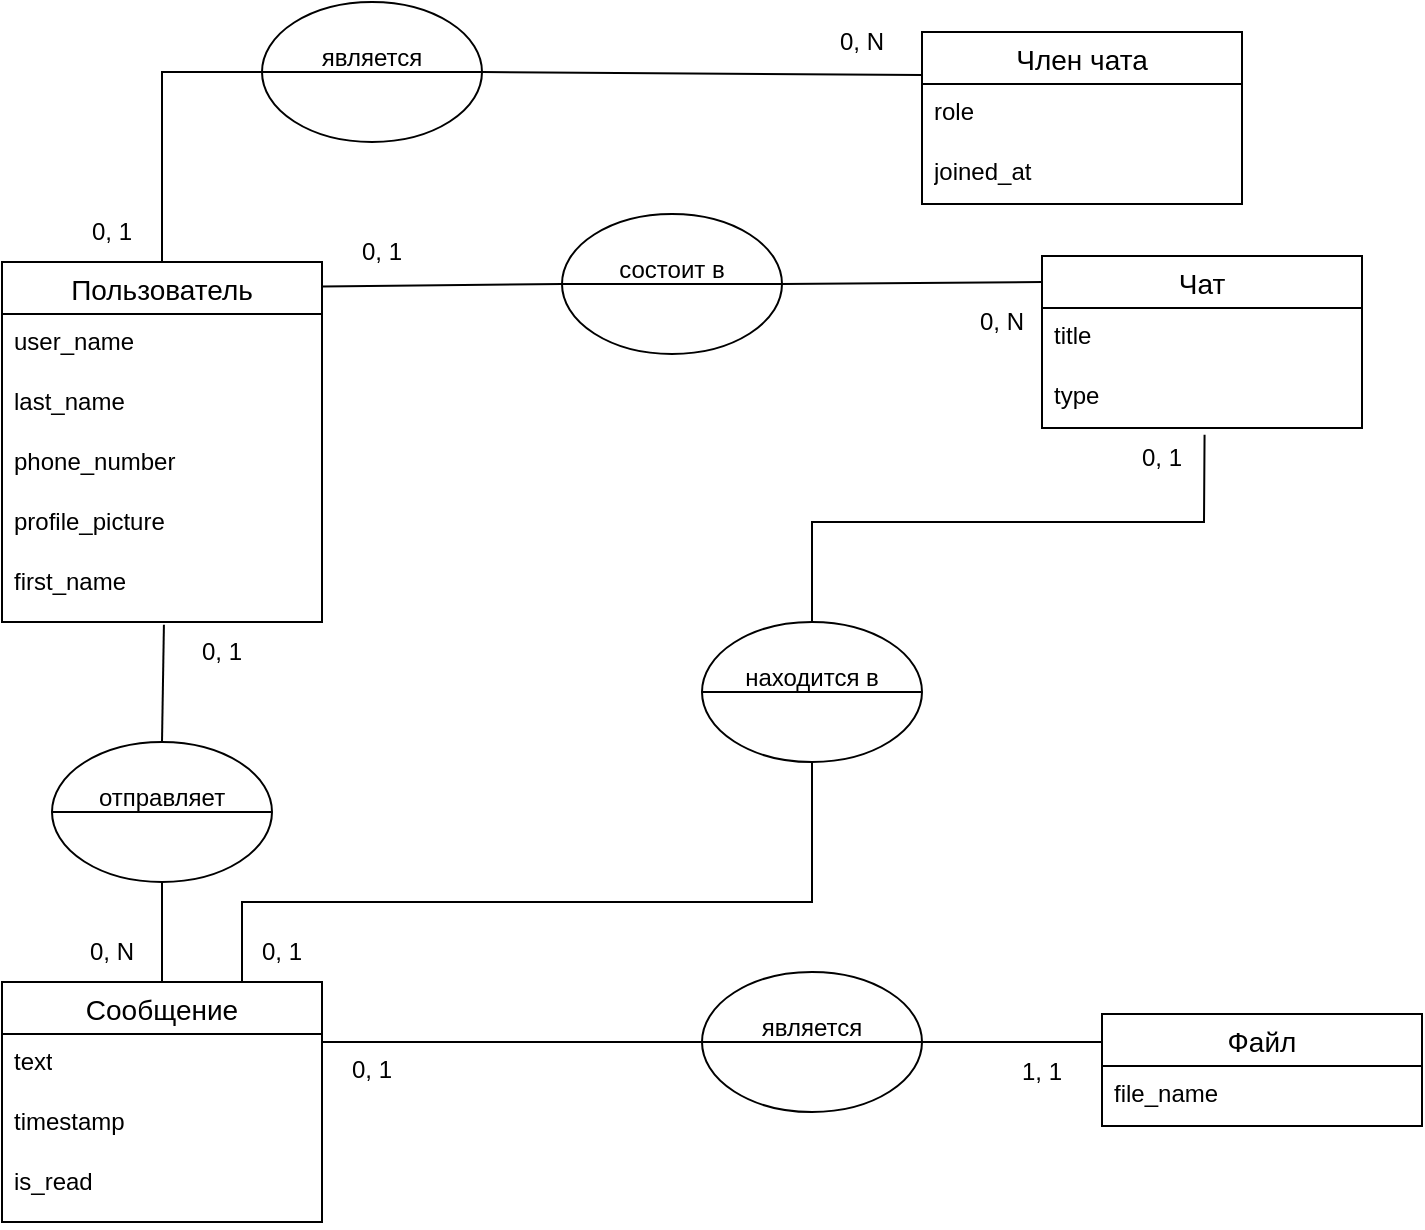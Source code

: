 <mxfile version="23.1.5" type="github">
  <diagram name="Страница — 1" id="1fpOavKm-f0vqZkRp41Z">
    <mxGraphModel dx="486" dy="696" grid="1" gridSize="10" guides="1" tooltips="1" connect="1" arrows="1" fold="1" page="1" pageScale="1" pageWidth="827" pageHeight="1169" math="0" shadow="0">
      <root>
        <mxCell id="0" />
        <mxCell id="1" parent="0" />
        <mxCell id="9cif2AzUgBJFR6weE2vE-88" value="Пользователь" style="swimlane;fontStyle=0;childLayout=stackLayout;horizontal=1;startSize=26;horizontalStack=0;resizeParent=1;resizeParentMax=0;resizeLast=0;collapsible=1;marginBottom=0;align=center;fontSize=14;" vertex="1" parent="1">
          <mxGeometry x="1000" y="160" width="160" height="180" as="geometry" />
        </mxCell>
        <mxCell id="9cif2AzUgBJFR6weE2vE-90" value="user_name" style="text;strokeColor=none;fillColor=none;spacingLeft=4;spacingRight=4;overflow=hidden;rotatable=0;points=[[0,0.5],[1,0.5]];portConstraint=eastwest;fontSize=12;whiteSpace=wrap;html=1;" vertex="1" parent="9cif2AzUgBJFR6weE2vE-88">
          <mxGeometry y="26" width="160" height="30" as="geometry" />
        </mxCell>
        <mxCell id="9cif2AzUgBJFR6weE2vE-98" value="last_name" style="text;strokeColor=none;fillColor=none;spacingLeft=4;spacingRight=4;overflow=hidden;rotatable=0;points=[[0,0.5],[1,0.5]];portConstraint=eastwest;fontSize=12;whiteSpace=wrap;html=1;" vertex="1" parent="9cif2AzUgBJFR6weE2vE-88">
          <mxGeometry y="56" width="160" height="30" as="geometry" />
        </mxCell>
        <mxCell id="9cif2AzUgBJFR6weE2vE-99" value="phone_number" style="text;strokeColor=none;fillColor=none;spacingLeft=4;spacingRight=4;overflow=hidden;rotatable=0;points=[[0,0.5],[1,0.5]];portConstraint=eastwest;fontSize=12;whiteSpace=wrap;html=1;" vertex="1" parent="9cif2AzUgBJFR6weE2vE-88">
          <mxGeometry y="86" width="160" height="30" as="geometry" />
        </mxCell>
        <mxCell id="9cif2AzUgBJFR6weE2vE-100" value="profile_picture" style="text;strokeColor=none;fillColor=none;spacingLeft=4;spacingRight=4;overflow=hidden;rotatable=0;points=[[0,0.5],[1,0.5]];portConstraint=eastwest;fontSize=12;whiteSpace=wrap;html=1;" vertex="1" parent="9cif2AzUgBJFR6weE2vE-88">
          <mxGeometry y="116" width="160" height="30" as="geometry" />
        </mxCell>
        <mxCell id="9cif2AzUgBJFR6weE2vE-91" value="first_name" style="text;strokeColor=none;fillColor=none;spacingLeft=4;spacingRight=4;overflow=hidden;rotatable=0;points=[[0,0.5],[1,0.5]];portConstraint=eastwest;fontSize=12;whiteSpace=wrap;html=1;" vertex="1" parent="9cif2AzUgBJFR6weE2vE-88">
          <mxGeometry y="146" width="160" height="34" as="geometry" />
        </mxCell>
        <mxCell id="9cif2AzUgBJFR6weE2vE-101" value="Член чата" style="swimlane;fontStyle=0;childLayout=stackLayout;horizontal=1;startSize=26;horizontalStack=0;resizeParent=1;resizeParentMax=0;resizeLast=0;collapsible=1;marginBottom=0;align=center;fontSize=14;" vertex="1" parent="1">
          <mxGeometry x="1460" y="45" width="160" height="86" as="geometry" />
        </mxCell>
        <mxCell id="9cif2AzUgBJFR6weE2vE-104" value="role" style="text;strokeColor=none;fillColor=none;spacingLeft=4;spacingRight=4;overflow=hidden;rotatable=0;points=[[0,0.5],[1,0.5]];portConstraint=eastwest;fontSize=12;whiteSpace=wrap;html=1;" vertex="1" parent="9cif2AzUgBJFR6weE2vE-101">
          <mxGeometry y="26" width="160" height="30" as="geometry" />
        </mxCell>
        <mxCell id="9cif2AzUgBJFR6weE2vE-105" value="joined_at" style="text;strokeColor=none;fillColor=none;spacingLeft=4;spacingRight=4;overflow=hidden;rotatable=0;points=[[0,0.5],[1,0.5]];portConstraint=eastwest;fontSize=12;whiteSpace=wrap;html=1;" vertex="1" parent="9cif2AzUgBJFR6weE2vE-101">
          <mxGeometry y="56" width="160" height="30" as="geometry" />
        </mxCell>
        <mxCell id="9cif2AzUgBJFR6weE2vE-108" value="Чат" style="swimlane;fontStyle=0;childLayout=stackLayout;horizontal=1;startSize=26;horizontalStack=0;resizeParent=1;resizeParentMax=0;resizeLast=0;collapsible=1;marginBottom=0;align=center;fontSize=14;" vertex="1" parent="1">
          <mxGeometry x="1520" y="157" width="160" height="86" as="geometry" />
        </mxCell>
        <mxCell id="9cif2AzUgBJFR6weE2vE-109" value="title" style="text;strokeColor=none;fillColor=none;spacingLeft=4;spacingRight=4;overflow=hidden;rotatable=0;points=[[0,0.5],[1,0.5]];portConstraint=eastwest;fontSize=12;whiteSpace=wrap;html=1;" vertex="1" parent="9cif2AzUgBJFR6weE2vE-108">
          <mxGeometry y="26" width="160" height="30" as="geometry" />
        </mxCell>
        <mxCell id="9cif2AzUgBJFR6weE2vE-111" value="type" style="text;strokeColor=none;fillColor=none;spacingLeft=4;spacingRight=4;overflow=hidden;rotatable=0;points=[[0,0.5],[1,0.5]];portConstraint=eastwest;fontSize=12;whiteSpace=wrap;html=1;" vertex="1" parent="9cif2AzUgBJFR6weE2vE-108">
          <mxGeometry y="56" width="160" height="30" as="geometry" />
        </mxCell>
        <mxCell id="9cif2AzUgBJFR6weE2vE-113" value="Файл" style="swimlane;fontStyle=0;childLayout=stackLayout;horizontal=1;startSize=26;horizontalStack=0;resizeParent=1;resizeParentMax=0;resizeLast=0;collapsible=1;marginBottom=0;align=center;fontSize=14;" vertex="1" parent="1">
          <mxGeometry x="1550" y="536" width="160" height="56" as="geometry" />
        </mxCell>
        <mxCell id="9cif2AzUgBJFR6weE2vE-117" value="file_name" style="text;strokeColor=none;fillColor=none;spacingLeft=4;spacingRight=4;overflow=hidden;rotatable=0;points=[[0,0.5],[1,0.5]];portConstraint=eastwest;fontSize=12;whiteSpace=wrap;html=1;" vertex="1" parent="9cif2AzUgBJFR6weE2vE-113">
          <mxGeometry y="26" width="160" height="30" as="geometry" />
        </mxCell>
        <mxCell id="9cif2AzUgBJFR6weE2vE-118" value="Сообщение" style="swimlane;fontStyle=0;childLayout=stackLayout;horizontal=1;startSize=26;horizontalStack=0;resizeParent=1;resizeParentMax=0;resizeLast=0;collapsible=1;marginBottom=0;align=center;fontSize=14;" vertex="1" parent="1">
          <mxGeometry x="1000" y="520" width="160" height="120" as="geometry" />
        </mxCell>
        <mxCell id="9cif2AzUgBJFR6weE2vE-122" value="text" style="text;strokeColor=none;fillColor=none;spacingLeft=4;spacingRight=4;overflow=hidden;rotatable=0;points=[[0,0.5],[1,0.5]];portConstraint=eastwest;fontSize=12;whiteSpace=wrap;html=1;" vertex="1" parent="9cif2AzUgBJFR6weE2vE-118">
          <mxGeometry y="26" width="160" height="30" as="geometry" />
        </mxCell>
        <mxCell id="9cif2AzUgBJFR6weE2vE-123" value="timestamp" style="text;strokeColor=none;fillColor=none;spacingLeft=4;spacingRight=4;overflow=hidden;rotatable=0;points=[[0,0.5],[1,0.5]];portConstraint=eastwest;fontSize=12;whiteSpace=wrap;html=1;" vertex="1" parent="9cif2AzUgBJFR6weE2vE-118">
          <mxGeometry y="56" width="160" height="30" as="geometry" />
        </mxCell>
        <mxCell id="9cif2AzUgBJFR6weE2vE-124" value="is_read" style="text;strokeColor=none;fillColor=none;spacingLeft=4;spacingRight=4;overflow=hidden;rotatable=0;points=[[0,0.5],[1,0.5]];portConstraint=eastwest;fontSize=12;whiteSpace=wrap;html=1;" vertex="1" parent="9cif2AzUgBJFR6weE2vE-118">
          <mxGeometry y="86" width="160" height="34" as="geometry" />
        </mxCell>
        <mxCell id="9cif2AzUgBJFR6weE2vE-125" value="является&lt;div&gt;&lt;br/&gt;&lt;/div&gt;" style="ellipse;whiteSpace=wrap;html=1;" vertex="1" parent="1">
          <mxGeometry x="1130" y="30" width="110" height="70" as="geometry" />
        </mxCell>
        <mxCell id="9cif2AzUgBJFR6weE2vE-126" value="" style="endArrow=none;html=1;rounded=0;exitX=0;exitY=0.5;exitDx=0;exitDy=0;entryX=1;entryY=0.5;entryDx=0;entryDy=0;" edge="1" parent="1" source="9cif2AzUgBJFR6weE2vE-125" target="9cif2AzUgBJFR6weE2vE-125">
          <mxGeometry width="50" height="50" relative="1" as="geometry">
            <mxPoint x="1090" y="66" as="sourcePoint" />
            <mxPoint x="1180" y="66" as="targetPoint" />
          </mxGeometry>
        </mxCell>
        <mxCell id="9cif2AzUgBJFR6weE2vE-127" value="" style="endArrow=none;html=1;rounded=0;entryX=0;entryY=0.25;entryDx=0;entryDy=0;exitX=1;exitY=0.5;exitDx=0;exitDy=0;" edge="1" parent="1" source="9cif2AzUgBJFR6weE2vE-125" target="9cif2AzUgBJFR6weE2vE-101">
          <mxGeometry width="50" height="50" relative="1" as="geometry">
            <mxPoint x="1090" y="80" as="sourcePoint" />
            <mxPoint x="1220" y="-10" as="targetPoint" />
          </mxGeometry>
        </mxCell>
        <mxCell id="9cif2AzUgBJFR6weE2vE-129" value="" style="endArrow=none;html=1;rounded=0;entryX=0;entryY=0.5;entryDx=0;entryDy=0;exitX=0.5;exitY=0;exitDx=0;exitDy=0;" edge="1" parent="1" source="9cif2AzUgBJFR6weE2vE-88" target="9cif2AzUgBJFR6weE2vE-125">
          <mxGeometry width="50" height="50" relative="1" as="geometry">
            <mxPoint x="1050" y="290" as="sourcePoint" />
            <mxPoint x="1100" y="240" as="targetPoint" />
            <Array as="points">
              <mxPoint x="1080" y="65" />
            </Array>
          </mxGeometry>
        </mxCell>
        <mxCell id="9cif2AzUgBJFR6weE2vE-130" value="" style="endArrow=none;html=1;rounded=0;entryX=0.002;entryY=0.151;entryDx=0;entryDy=0;exitX=1;exitY=0.5;exitDx=0;exitDy=0;entryPerimeter=0;" edge="1" parent="1" source="9cif2AzUgBJFR6weE2vE-131" target="9cif2AzUgBJFR6weE2vE-108">
          <mxGeometry width="50" height="50" relative="1" as="geometry">
            <mxPoint x="1360" y="230" as="sourcePoint" />
            <mxPoint x="1360" y="260" as="targetPoint" />
          </mxGeometry>
        </mxCell>
        <mxCell id="9cif2AzUgBJFR6weE2vE-131" value="состоит в&lt;div&gt;&lt;br/&gt;&lt;/div&gt;" style="ellipse;whiteSpace=wrap;html=1;" vertex="1" parent="1">
          <mxGeometry x="1280" y="136" width="110" height="70" as="geometry" />
        </mxCell>
        <mxCell id="9cif2AzUgBJFR6weE2vE-132" value="" style="endArrow=none;html=1;rounded=0;exitX=0;exitY=0.5;exitDx=0;exitDy=0;entryX=1;entryY=0.5;entryDx=0;entryDy=0;" edge="1" parent="1" source="9cif2AzUgBJFR6weE2vE-131" target="9cif2AzUgBJFR6weE2vE-131">
          <mxGeometry width="50" height="50" relative="1" as="geometry">
            <mxPoint x="1210" y="226" as="sourcePoint" />
            <mxPoint x="1300" y="226" as="targetPoint" />
          </mxGeometry>
        </mxCell>
        <mxCell id="9cif2AzUgBJFR6weE2vE-133" value="" style="endArrow=none;html=1;rounded=0;entryX=0;entryY=0.5;entryDx=0;entryDy=0;exitX=1;exitY=0.068;exitDx=0;exitDy=0;exitPerimeter=0;" edge="1" parent="1" source="9cif2AzUgBJFR6weE2vE-88" target="9cif2AzUgBJFR6weE2vE-131">
          <mxGeometry width="50" height="50" relative="1" as="geometry">
            <mxPoint x="1171" y="213" as="sourcePoint" />
            <mxPoint x="1241" y="210" as="targetPoint" />
          </mxGeometry>
        </mxCell>
        <mxCell id="9cif2AzUgBJFR6weE2vE-134" value="отправляет&lt;div&gt;&lt;br/&gt;&lt;/div&gt;" style="ellipse;whiteSpace=wrap;html=1;" vertex="1" parent="1">
          <mxGeometry x="1025" y="400" width="110" height="70" as="geometry" />
        </mxCell>
        <mxCell id="9cif2AzUgBJFR6weE2vE-135" value="" style="endArrow=none;html=1;rounded=0;exitX=0;exitY=0.5;exitDx=0;exitDy=0;entryX=1;entryY=0.5;entryDx=0;entryDy=0;" edge="1" parent="1" source="9cif2AzUgBJFR6weE2vE-134" target="9cif2AzUgBJFR6weE2vE-134">
          <mxGeometry width="50" height="50" relative="1" as="geometry">
            <mxPoint x="1060" y="461" as="sourcePoint" />
            <mxPoint x="1150" y="461" as="targetPoint" />
          </mxGeometry>
        </mxCell>
        <mxCell id="9cif2AzUgBJFR6weE2vE-136" value="" style="endArrow=none;html=1;rounded=0;exitX=0.5;exitY=0;exitDx=0;exitDy=0;entryX=0.506;entryY=1.039;entryDx=0;entryDy=0;entryPerimeter=0;" edge="1" parent="1" source="9cif2AzUgBJFR6weE2vE-134" target="9cif2AzUgBJFR6weE2vE-91">
          <mxGeometry width="50" height="50" relative="1" as="geometry">
            <mxPoint x="890" y="380" as="sourcePoint" />
            <mxPoint x="1110" y="370" as="targetPoint" />
          </mxGeometry>
        </mxCell>
        <mxCell id="9cif2AzUgBJFR6weE2vE-137" value="" style="endArrow=none;html=1;rounded=0;entryX=0.5;entryY=1;entryDx=0;entryDy=0;exitX=0.5;exitY=0;exitDx=0;exitDy=0;" edge="1" parent="1" source="9cif2AzUgBJFR6weE2vE-118" target="9cif2AzUgBJFR6weE2vE-134">
          <mxGeometry width="50" height="50" relative="1" as="geometry">
            <mxPoint x="1110" y="445" as="sourcePoint" />
            <mxPoint x="1089" y="352" as="targetPoint" />
          </mxGeometry>
        </mxCell>
        <mxCell id="9cif2AzUgBJFR6weE2vE-138" value="является&lt;div&gt;&lt;br/&gt;&lt;/div&gt;" style="ellipse;whiteSpace=wrap;html=1;" vertex="1" parent="1">
          <mxGeometry x="1350" y="515" width="110" height="70" as="geometry" />
        </mxCell>
        <mxCell id="9cif2AzUgBJFR6weE2vE-139" value="" style="endArrow=none;html=1;rounded=0;exitX=0;exitY=0.5;exitDx=0;exitDy=0;entryX=1;entryY=0.5;entryDx=0;entryDy=0;" edge="1" parent="1" source="9cif2AzUgBJFR6weE2vE-138" target="9cif2AzUgBJFR6weE2vE-138">
          <mxGeometry width="50" height="50" relative="1" as="geometry">
            <mxPoint x="1380" y="556" as="sourcePoint" />
            <mxPoint x="1470" y="556" as="targetPoint" />
          </mxGeometry>
        </mxCell>
        <mxCell id="9cif2AzUgBJFR6weE2vE-140" value="" style="endArrow=none;html=1;rounded=0;entryX=0;entryY=0.5;entryDx=0;entryDy=0;exitX=1;exitY=0.25;exitDx=0;exitDy=0;" edge="1" parent="1" source="9cif2AzUgBJFR6weE2vE-118" target="9cif2AzUgBJFR6weE2vE-138">
          <mxGeometry width="50" height="50" relative="1" as="geometry">
            <mxPoint x="1190" y="500" as="sourcePoint" />
            <mxPoint x="1240" y="450" as="targetPoint" />
          </mxGeometry>
        </mxCell>
        <mxCell id="9cif2AzUgBJFR6weE2vE-141" value="" style="endArrow=none;html=1;rounded=0;entryX=0;entryY=0.25;entryDx=0;entryDy=0;exitX=1;exitY=0.5;exitDx=0;exitDy=0;" edge="1" parent="1" source="9cif2AzUgBJFR6weE2vE-138" target="9cif2AzUgBJFR6weE2vE-113">
          <mxGeometry width="50" height="50" relative="1" as="geometry">
            <mxPoint x="1190" y="500" as="sourcePoint" />
            <mxPoint x="1240" y="450" as="targetPoint" />
          </mxGeometry>
        </mxCell>
        <mxCell id="9cif2AzUgBJFR6weE2vE-142" value="находится в&lt;div&gt;&lt;br/&gt;&lt;/div&gt;" style="ellipse;whiteSpace=wrap;html=1;" vertex="1" parent="1">
          <mxGeometry x="1350" y="340" width="110" height="70" as="geometry" />
        </mxCell>
        <mxCell id="9cif2AzUgBJFR6weE2vE-143" value="" style="endArrow=none;html=1;rounded=0;exitX=0;exitY=0.5;exitDx=0;exitDy=0;entryX=1;entryY=0.5;entryDx=0;entryDy=0;" edge="1" parent="1" source="9cif2AzUgBJFR6weE2vE-142" target="9cif2AzUgBJFR6weE2vE-142">
          <mxGeometry width="50" height="50" relative="1" as="geometry">
            <mxPoint x="1310" y="401" as="sourcePoint" />
            <mxPoint x="1400" y="401" as="targetPoint" />
          </mxGeometry>
        </mxCell>
        <mxCell id="9cif2AzUgBJFR6weE2vE-144" value="" style="endArrow=none;html=1;rounded=0;entryX=0.5;entryY=1;entryDx=0;entryDy=0;exitX=0.75;exitY=0;exitDx=0;exitDy=0;" edge="1" parent="1" source="9cif2AzUgBJFR6weE2vE-118" target="9cif2AzUgBJFR6weE2vE-142">
          <mxGeometry width="50" height="50" relative="1" as="geometry">
            <mxPoint x="1180" y="390" as="sourcePoint" />
            <mxPoint x="1230" y="340" as="targetPoint" />
            <Array as="points">
              <mxPoint x="1120" y="480" />
              <mxPoint x="1405" y="480" />
            </Array>
          </mxGeometry>
        </mxCell>
        <mxCell id="9cif2AzUgBJFR6weE2vE-145" value="" style="endArrow=none;html=1;rounded=0;entryX=0.508;entryY=1.114;entryDx=0;entryDy=0;entryPerimeter=0;exitX=0.5;exitY=0;exitDx=0;exitDy=0;" edge="1" parent="1" source="9cif2AzUgBJFR6weE2vE-142" target="9cif2AzUgBJFR6weE2vE-111">
          <mxGeometry width="50" height="50" relative="1" as="geometry">
            <mxPoint x="1180" y="390" as="sourcePoint" />
            <mxPoint x="1230" y="340" as="targetPoint" />
            <Array as="points">
              <mxPoint x="1405" y="290" />
              <mxPoint x="1601" y="290" />
            </Array>
          </mxGeometry>
        </mxCell>
        <mxCell id="9cif2AzUgBJFR6weE2vE-146" value="0, 1" style="text;html=1;align=center;verticalAlign=middle;whiteSpace=wrap;rounded=0;" vertex="1" parent="1">
          <mxGeometry x="1160" y="140" width="60" height="30" as="geometry" />
        </mxCell>
        <mxCell id="9cif2AzUgBJFR6weE2vE-148" value="0, 1" style="text;html=1;align=center;verticalAlign=middle;whiteSpace=wrap;rounded=0;" vertex="1" parent="1">
          <mxGeometry x="1080" y="340" width="60" height="30" as="geometry" />
        </mxCell>
        <mxCell id="9cif2AzUgBJFR6weE2vE-149" value="0, N" style="text;html=1;align=center;verticalAlign=middle;whiteSpace=wrap;rounded=0;" vertex="1" parent="1">
          <mxGeometry x="1025" y="490" width="60" height="30" as="geometry" />
        </mxCell>
        <mxCell id="9cif2AzUgBJFR6weE2vE-150" value="0, 1" style="text;html=1;align=center;verticalAlign=middle;whiteSpace=wrap;rounded=0;" vertex="1" parent="1">
          <mxGeometry x="1110" y="490" width="60" height="30" as="geometry" />
        </mxCell>
        <mxCell id="9cif2AzUgBJFR6weE2vE-151" value="0, 1" style="text;html=1;align=center;verticalAlign=middle;whiteSpace=wrap;rounded=0;" vertex="1" parent="1">
          <mxGeometry x="1550" y="243" width="60" height="30" as="geometry" />
        </mxCell>
        <mxCell id="9cif2AzUgBJFR6weE2vE-152" value="0, N" style="text;html=1;align=center;verticalAlign=middle;whiteSpace=wrap;rounded=0;" vertex="1" parent="1">
          <mxGeometry x="1470" y="175" width="60" height="30" as="geometry" />
        </mxCell>
        <mxCell id="9cif2AzUgBJFR6weE2vE-153" value="0, 1" style="text;html=1;align=center;verticalAlign=middle;whiteSpace=wrap;rounded=0;" vertex="1" parent="1">
          <mxGeometry x="1155" y="549" width="60" height="30" as="geometry" />
        </mxCell>
        <mxCell id="9cif2AzUgBJFR6weE2vE-154" value="1, 1" style="text;html=1;align=center;verticalAlign=middle;whiteSpace=wrap;rounded=0;" vertex="1" parent="1">
          <mxGeometry x="1490" y="550" width="60" height="30" as="geometry" />
        </mxCell>
        <mxCell id="9cif2AzUgBJFR6weE2vE-155" value="0, 1" style="text;html=1;align=center;verticalAlign=middle;whiteSpace=wrap;rounded=0;" vertex="1" parent="1">
          <mxGeometry x="1025" y="130" width="60" height="30" as="geometry" />
        </mxCell>
        <mxCell id="9cif2AzUgBJFR6weE2vE-156" value="0, N" style="text;html=1;align=center;verticalAlign=middle;whiteSpace=wrap;rounded=0;" vertex="1" parent="1">
          <mxGeometry x="1400" y="35" width="60" height="30" as="geometry" />
        </mxCell>
      </root>
    </mxGraphModel>
  </diagram>
</mxfile>
